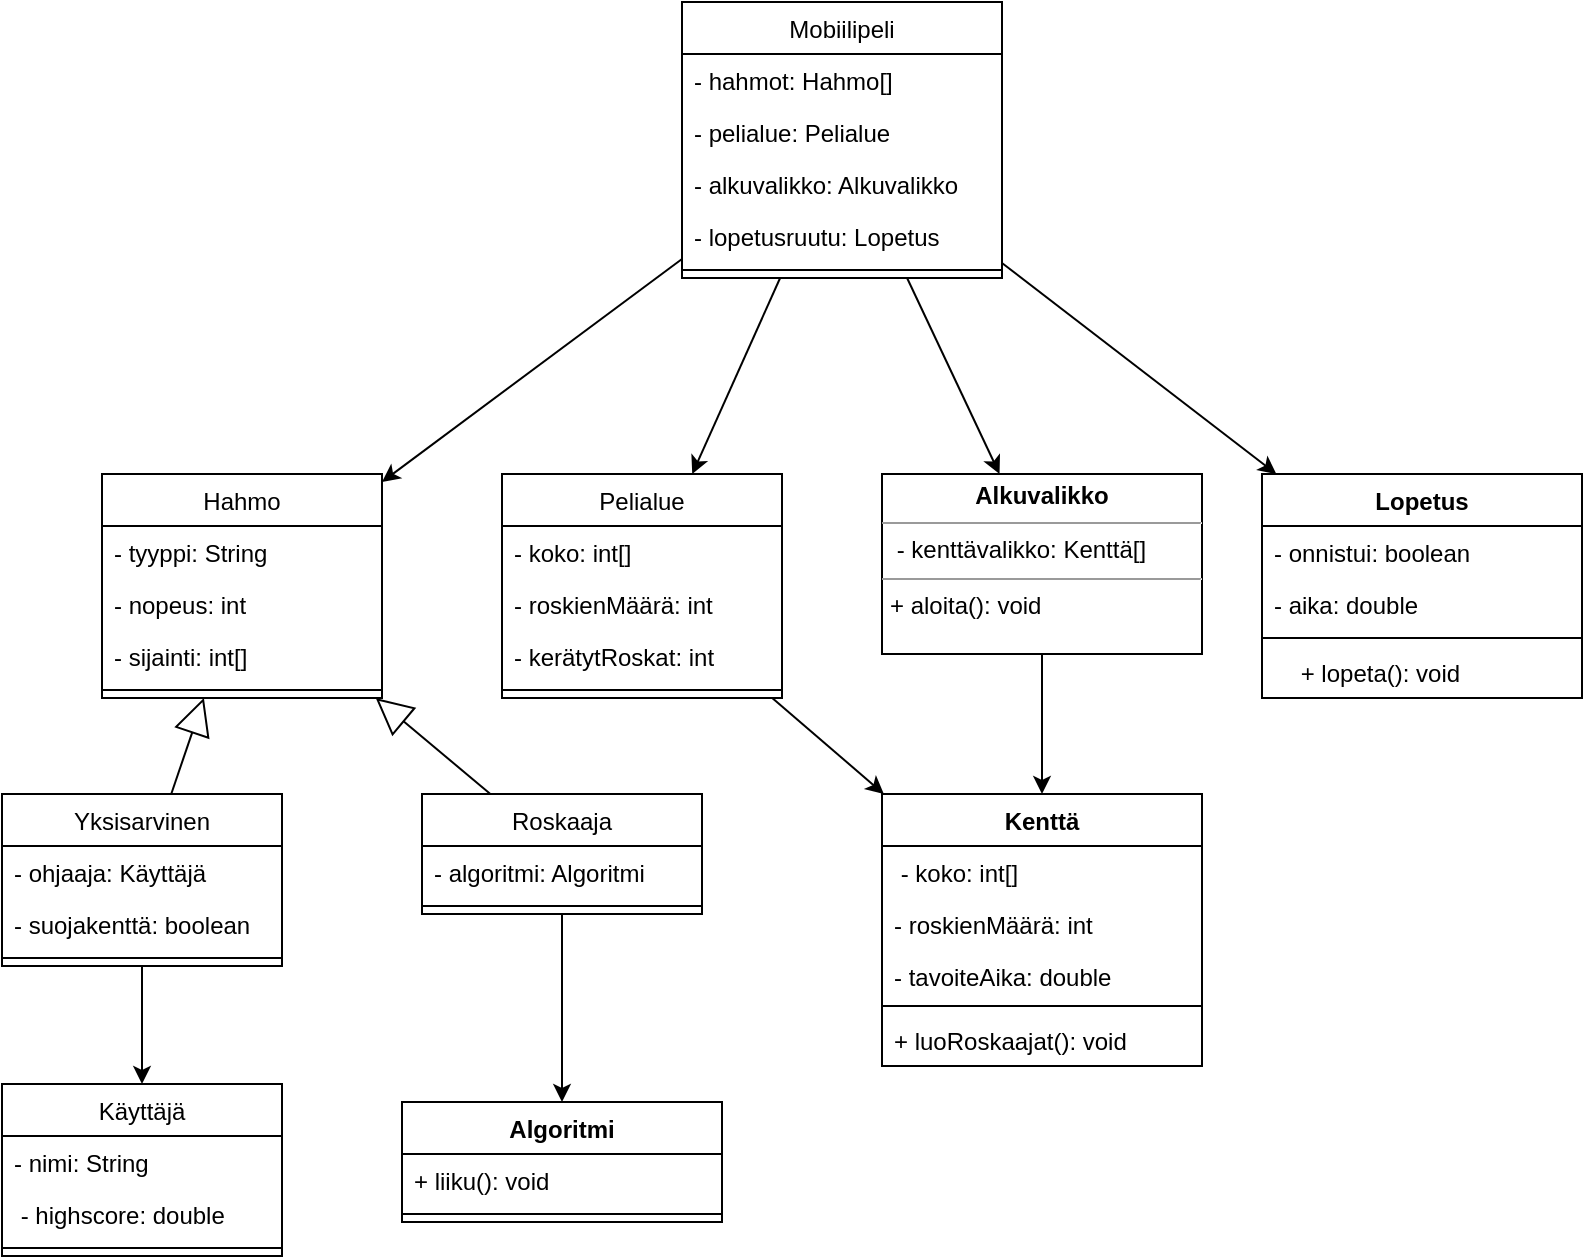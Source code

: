 <mxfile version="20.7.4" type="github"><diagram id="mH3sVM9unLyEOLRj7Xz8" name="Page-1"><mxGraphModel dx="1434" dy="756" grid="1" gridSize="10" guides="1" tooltips="1" connect="1" arrows="1" fold="1" page="1" pageScale="1" pageWidth="850" pageHeight="1100" math="0" shadow="0"><root><mxCell id="0"/><mxCell id="1" parent="0"/><mxCell id="PxzGTjF1yqzHWQhovGDc-8" value="Mobiilipeli" style="swimlane;fontStyle=0;childLayout=stackLayout;horizontal=1;startSize=26;fillColor=none;horizontalStack=0;resizeParent=1;resizeParentMax=0;resizeLast=0;collapsible=1;marginBottom=0;" vertex="1" parent="1"><mxGeometry x="390" y="50" width="160" height="138" as="geometry"/></mxCell><mxCell id="PxzGTjF1yqzHWQhovGDc-9" value="- hahmot: Hahmo[]" style="text;strokeColor=none;fillColor=none;align=left;verticalAlign=top;spacingLeft=4;spacingRight=4;overflow=hidden;rotatable=0;points=[[0,0.5],[1,0.5]];portConstraint=eastwest;" vertex="1" parent="PxzGTjF1yqzHWQhovGDc-8"><mxGeometry y="26" width="160" height="26" as="geometry"/></mxCell><mxCell id="PxzGTjF1yqzHWQhovGDc-10" value="- pelialue: Pelialue" style="text;strokeColor=none;fillColor=none;align=left;verticalAlign=top;spacingLeft=4;spacingRight=4;overflow=hidden;rotatable=0;points=[[0,0.5],[1,0.5]];portConstraint=eastwest;" vertex="1" parent="PxzGTjF1yqzHWQhovGDc-8"><mxGeometry y="52" width="160" height="26" as="geometry"/></mxCell><mxCell id="PxzGTjF1yqzHWQhovGDc-12" value="- alkuvalikko: Alkuvalikko" style="text;strokeColor=none;fillColor=none;align=left;verticalAlign=top;spacingLeft=4;spacingRight=4;overflow=hidden;rotatable=0;points=[[0,0.5],[1,0.5]];portConstraint=eastwest;" vertex="1" parent="PxzGTjF1yqzHWQhovGDc-8"><mxGeometry y="78" width="160" height="26" as="geometry"/></mxCell><mxCell id="PxzGTjF1yqzHWQhovGDc-11" value="- lopetusruutu: Lopetus" style="text;strokeColor=none;fillColor=none;align=left;verticalAlign=top;spacingLeft=4;spacingRight=4;overflow=hidden;rotatable=0;points=[[0,0.5],[1,0.5]];portConstraint=eastwest;" vertex="1" parent="PxzGTjF1yqzHWQhovGDc-8"><mxGeometry y="104" width="160" height="26" as="geometry"/></mxCell><mxCell id="PxzGTjF1yqzHWQhovGDc-70" value="" style="line;strokeWidth=1;fillColor=none;align=left;verticalAlign=middle;spacingTop=-1;spacingLeft=3;spacingRight=3;rotatable=0;labelPosition=right;points=[];portConstraint=eastwest;strokeColor=inherit;" vertex="1" parent="PxzGTjF1yqzHWQhovGDc-8"><mxGeometry y="130" width="160" height="8" as="geometry"/></mxCell><mxCell id="PxzGTjF1yqzHWQhovGDc-13" value="Pelialue" style="swimlane;fontStyle=0;childLayout=stackLayout;horizontal=1;startSize=26;fillColor=none;horizontalStack=0;resizeParent=1;resizeParentMax=0;resizeLast=0;collapsible=1;marginBottom=0;" vertex="1" parent="1"><mxGeometry x="300" y="286" width="140" height="112" as="geometry"/></mxCell><mxCell id="PxzGTjF1yqzHWQhovGDc-14" value="- koko: int[]" style="text;strokeColor=none;fillColor=none;align=left;verticalAlign=top;spacingLeft=4;spacingRight=4;overflow=hidden;rotatable=0;points=[[0,0.5],[1,0.5]];portConstraint=eastwest;" vertex="1" parent="PxzGTjF1yqzHWQhovGDc-13"><mxGeometry y="26" width="140" height="26" as="geometry"/></mxCell><mxCell id="PxzGTjF1yqzHWQhovGDc-15" value="- roskienMäärä: int" style="text;strokeColor=none;fillColor=none;align=left;verticalAlign=top;spacingLeft=4;spacingRight=4;overflow=hidden;rotatable=0;points=[[0,0.5],[1,0.5]];portConstraint=eastwest;" vertex="1" parent="PxzGTjF1yqzHWQhovGDc-13"><mxGeometry y="52" width="140" height="26" as="geometry"/></mxCell><mxCell id="PxzGTjF1yqzHWQhovGDc-16" value="- kerätytRoskat: int" style="text;strokeColor=none;fillColor=none;align=left;verticalAlign=top;spacingLeft=4;spacingRight=4;overflow=hidden;rotatable=0;points=[[0,0.5],[1,0.5]];portConstraint=eastwest;" vertex="1" parent="PxzGTjF1yqzHWQhovGDc-13"><mxGeometry y="78" width="140" height="26" as="geometry"/></mxCell><mxCell id="PxzGTjF1yqzHWQhovGDc-71" value="" style="line;strokeWidth=1;fillColor=none;align=left;verticalAlign=middle;spacingTop=-1;spacingLeft=3;spacingRight=3;rotatable=0;labelPosition=right;points=[];portConstraint=eastwest;strokeColor=inherit;" vertex="1" parent="PxzGTjF1yqzHWQhovGDc-13"><mxGeometry y="104" width="140" height="8" as="geometry"/></mxCell><mxCell id="PxzGTjF1yqzHWQhovGDc-17" value="Hahmo" style="swimlane;fontStyle=0;childLayout=stackLayout;horizontal=1;startSize=26;fillColor=none;horizontalStack=0;resizeParent=1;resizeParentMax=0;resizeLast=0;collapsible=1;marginBottom=0;" vertex="1" parent="1"><mxGeometry x="100" y="286" width="140" height="112" as="geometry"/></mxCell><mxCell id="PxzGTjF1yqzHWQhovGDc-18" value="- tyyppi: String" style="text;strokeColor=none;fillColor=none;align=left;verticalAlign=top;spacingLeft=4;spacingRight=4;overflow=hidden;rotatable=0;points=[[0,0.5],[1,0.5]];portConstraint=eastwest;" vertex="1" parent="PxzGTjF1yqzHWQhovGDc-17"><mxGeometry y="26" width="140" height="26" as="geometry"/></mxCell><mxCell id="PxzGTjF1yqzHWQhovGDc-19" value="- nopeus: int" style="text;strokeColor=none;fillColor=none;align=left;verticalAlign=top;spacingLeft=4;spacingRight=4;overflow=hidden;rotatable=0;points=[[0,0.5],[1,0.5]];portConstraint=eastwest;" vertex="1" parent="PxzGTjF1yqzHWQhovGDc-17"><mxGeometry y="52" width="140" height="26" as="geometry"/></mxCell><mxCell id="PxzGTjF1yqzHWQhovGDc-20" value="- sijainti: int[]" style="text;strokeColor=none;fillColor=none;align=left;verticalAlign=top;spacingLeft=4;spacingRight=4;overflow=hidden;rotatable=0;points=[[0,0.5],[1,0.5]];portConstraint=eastwest;" vertex="1" parent="PxzGTjF1yqzHWQhovGDc-17"><mxGeometry y="78" width="140" height="26" as="geometry"/></mxCell><mxCell id="PxzGTjF1yqzHWQhovGDc-72" value="" style="line;strokeWidth=1;fillColor=none;align=left;verticalAlign=middle;spacingTop=-1;spacingLeft=3;spacingRight=3;rotatable=0;labelPosition=right;points=[];portConstraint=eastwest;strokeColor=inherit;" vertex="1" parent="PxzGTjF1yqzHWQhovGDc-17"><mxGeometry y="104" width="140" height="8" as="geometry"/></mxCell><mxCell id="PxzGTjF1yqzHWQhovGDc-21" value="&lt;p style=&quot;margin:0px;margin-top:4px;text-align:center;&quot;&gt;&lt;b&gt;Alkuvalikko&lt;/b&gt;&lt;/p&gt;&lt;hr size=&quot;1&quot;&gt;&lt;p style=&quot;margin:0px;margin-left:4px;&quot;&gt;&amp;nbsp;- kenttävalikko: Kenttä[]&lt;/p&gt;&lt;hr size=&quot;1&quot;&gt;&lt;p style=&quot;margin:0px;margin-left:4px;&quot;&gt;+ aloita(): void&lt;/p&gt;" style="verticalAlign=top;align=left;overflow=fill;fontSize=12;fontFamily=Helvetica;html=1;" vertex="1" parent="1"><mxGeometry x="490" y="286" width="160" height="90" as="geometry"/></mxCell><mxCell id="PxzGTjF1yqzHWQhovGDc-22" value="Lopetus" style="swimlane;fontStyle=1;align=center;verticalAlign=top;childLayout=stackLayout;horizontal=1;startSize=26;horizontalStack=0;resizeParent=1;resizeParentMax=0;resizeLast=0;collapsible=1;marginBottom=0;" vertex="1" parent="1"><mxGeometry x="680" y="286" width="160" height="112" as="geometry"/></mxCell><mxCell id="PxzGTjF1yqzHWQhovGDc-23" value="- onnistui: boolean" style="text;strokeColor=none;fillColor=none;align=left;verticalAlign=top;spacingLeft=4;spacingRight=4;overflow=hidden;rotatable=0;points=[[0,0.5],[1,0.5]];portConstraint=eastwest;" vertex="1" parent="PxzGTjF1yqzHWQhovGDc-22"><mxGeometry y="26" width="160" height="26" as="geometry"/></mxCell><mxCell id="PxzGTjF1yqzHWQhovGDc-64" value="- aika: double" style="text;strokeColor=none;fillColor=none;align=left;verticalAlign=top;spacingLeft=4;spacingRight=4;overflow=hidden;rotatable=0;points=[[0,0.5],[1,0.5]];portConstraint=eastwest;" vertex="1" parent="PxzGTjF1yqzHWQhovGDc-22"><mxGeometry y="52" width="160" height="26" as="geometry"/></mxCell><mxCell id="PxzGTjF1yqzHWQhovGDc-24" value="" style="line;strokeWidth=1;fillColor=none;align=left;verticalAlign=middle;spacingTop=-1;spacingLeft=3;spacingRight=3;rotatable=0;labelPosition=right;points=[];portConstraint=eastwest;strokeColor=inherit;" vertex="1" parent="PxzGTjF1yqzHWQhovGDc-22"><mxGeometry y="78" width="160" height="8" as="geometry"/></mxCell><mxCell id="PxzGTjF1yqzHWQhovGDc-25" value="    + lopeta(): void" style="text;strokeColor=none;fillColor=none;align=left;verticalAlign=top;spacingLeft=4;spacingRight=4;overflow=hidden;rotatable=0;points=[[0,0.5],[1,0.5]];portConstraint=eastwest;" vertex="1" parent="PxzGTjF1yqzHWQhovGDc-22"><mxGeometry y="86" width="160" height="26" as="geometry"/></mxCell><mxCell id="PxzGTjF1yqzHWQhovGDc-29" value="Kenttä" style="swimlane;fontStyle=1;align=center;verticalAlign=top;childLayout=stackLayout;horizontal=1;startSize=26;horizontalStack=0;resizeParent=1;resizeParentMax=0;resizeLast=0;collapsible=1;marginBottom=0;" vertex="1" parent="1"><mxGeometry x="490" y="446" width="160" height="136" as="geometry"/></mxCell><mxCell id="PxzGTjF1yqzHWQhovGDc-30" value=" - koko: int[]" style="text;strokeColor=none;fillColor=none;align=left;verticalAlign=top;spacingLeft=4;spacingRight=4;overflow=hidden;rotatable=0;points=[[0,0.5],[1,0.5]];portConstraint=eastwest;" vertex="1" parent="PxzGTjF1yqzHWQhovGDc-29"><mxGeometry y="26" width="160" height="26" as="geometry"/></mxCell><mxCell id="PxzGTjF1yqzHWQhovGDc-65" value="- roskienMäärä: int" style="text;strokeColor=none;fillColor=none;align=left;verticalAlign=top;spacingLeft=4;spacingRight=4;overflow=hidden;rotatable=0;points=[[0,0.5],[1,0.5]];portConstraint=eastwest;" vertex="1" parent="PxzGTjF1yqzHWQhovGDc-29"><mxGeometry y="52" width="160" height="26" as="geometry"/></mxCell><mxCell id="PxzGTjF1yqzHWQhovGDc-66" value="- tavoiteAika: double" style="text;strokeColor=none;fillColor=none;align=left;verticalAlign=top;spacingLeft=4;spacingRight=4;overflow=hidden;rotatable=0;points=[[0,0.5],[1,0.5]];portConstraint=eastwest;" vertex="1" parent="PxzGTjF1yqzHWQhovGDc-29"><mxGeometry y="78" width="160" height="24" as="geometry"/></mxCell><mxCell id="PxzGTjF1yqzHWQhovGDc-31" value="" style="line;strokeWidth=1;fillColor=none;align=left;verticalAlign=middle;spacingTop=-1;spacingLeft=3;spacingRight=3;rotatable=0;labelPosition=right;points=[];portConstraint=eastwest;strokeColor=inherit;" vertex="1" parent="PxzGTjF1yqzHWQhovGDc-29"><mxGeometry y="102" width="160" height="8" as="geometry"/></mxCell><mxCell id="PxzGTjF1yqzHWQhovGDc-32" value="+ luoRoskaajat(): void" style="text;strokeColor=none;fillColor=none;align=left;verticalAlign=top;spacingLeft=4;spacingRight=4;overflow=hidden;rotatable=0;points=[[0,0.5],[1,0.5]];portConstraint=eastwest;" vertex="1" parent="PxzGTjF1yqzHWQhovGDc-29"><mxGeometry y="110" width="160" height="26" as="geometry"/></mxCell><mxCell id="PxzGTjF1yqzHWQhovGDc-37" value="Roskaaja" style="swimlane;fontStyle=0;childLayout=stackLayout;horizontal=1;startSize=26;fillColor=none;horizontalStack=0;resizeParent=1;resizeParentMax=0;resizeLast=0;collapsible=1;marginBottom=0;" vertex="1" parent="1"><mxGeometry x="260" y="446" width="140" height="60" as="geometry"/></mxCell><mxCell id="PxzGTjF1yqzHWQhovGDc-38" value="- algoritmi: Algoritmi" style="text;strokeColor=none;fillColor=none;align=left;verticalAlign=top;spacingLeft=4;spacingRight=4;overflow=hidden;rotatable=0;points=[[0,0.5],[1,0.5]];portConstraint=eastwest;" vertex="1" parent="PxzGTjF1yqzHWQhovGDc-37"><mxGeometry y="26" width="140" height="26" as="geometry"/></mxCell><mxCell id="PxzGTjF1yqzHWQhovGDc-67" value="" style="line;strokeWidth=1;fillColor=none;align=left;verticalAlign=middle;spacingTop=-1;spacingLeft=3;spacingRight=3;rotatable=0;labelPosition=right;points=[];portConstraint=eastwest;strokeColor=inherit;" vertex="1" parent="PxzGTjF1yqzHWQhovGDc-37"><mxGeometry y="52" width="140" height="8" as="geometry"/></mxCell><mxCell id="PxzGTjF1yqzHWQhovGDc-41" value="Yksisarvinen" style="swimlane;fontStyle=0;childLayout=stackLayout;horizontal=1;startSize=26;fillColor=none;horizontalStack=0;resizeParent=1;resizeParentMax=0;resizeLast=0;collapsible=1;marginBottom=0;" vertex="1" parent="1"><mxGeometry x="50" y="446" width="140" height="86" as="geometry"/></mxCell><mxCell id="PxzGTjF1yqzHWQhovGDc-42" value="- ohjaaja: Käyttäjä" style="text;strokeColor=none;fillColor=none;align=left;verticalAlign=top;spacingLeft=4;spacingRight=4;overflow=hidden;rotatable=0;points=[[0,0.5],[1,0.5]];portConstraint=eastwest;" vertex="1" parent="PxzGTjF1yqzHWQhovGDc-41"><mxGeometry y="26" width="140" height="26" as="geometry"/></mxCell><mxCell id="PxzGTjF1yqzHWQhovGDc-43" value="- suojakenttä: boolean" style="text;strokeColor=none;fillColor=none;align=left;verticalAlign=top;spacingLeft=4;spacingRight=4;overflow=hidden;rotatable=0;points=[[0,0.5],[1,0.5]];portConstraint=eastwest;" vertex="1" parent="PxzGTjF1yqzHWQhovGDc-41"><mxGeometry y="52" width="140" height="26" as="geometry"/></mxCell><mxCell id="PxzGTjF1yqzHWQhovGDc-68" value="" style="line;strokeWidth=1;fillColor=none;align=left;verticalAlign=middle;spacingTop=-1;spacingLeft=3;spacingRight=3;rotatable=0;labelPosition=right;points=[];portConstraint=eastwest;strokeColor=inherit;" vertex="1" parent="PxzGTjF1yqzHWQhovGDc-41"><mxGeometry y="78" width="140" height="8" as="geometry"/></mxCell><mxCell id="PxzGTjF1yqzHWQhovGDc-45" value="Algoritmi" style="swimlane;fontStyle=1;align=center;verticalAlign=top;childLayout=stackLayout;horizontal=1;startSize=26;horizontalStack=0;resizeParent=1;resizeParentMax=0;resizeLast=0;collapsible=1;marginBottom=0;" vertex="1" parent="1"><mxGeometry x="250" y="600" width="160" height="60" as="geometry"/></mxCell><mxCell id="PxzGTjF1yqzHWQhovGDc-46" value="+ liiku(): void" style="text;strokeColor=none;fillColor=none;align=left;verticalAlign=top;spacingLeft=4;spacingRight=4;overflow=hidden;rotatable=0;points=[[0,0.5],[1,0.5]];portConstraint=eastwest;" vertex="1" parent="PxzGTjF1yqzHWQhovGDc-45"><mxGeometry y="26" width="160" height="26" as="geometry"/></mxCell><mxCell id="PxzGTjF1yqzHWQhovGDc-47" value="" style="line;strokeWidth=1;fillColor=none;align=left;verticalAlign=middle;spacingTop=-1;spacingLeft=3;spacingRight=3;rotatable=0;labelPosition=right;points=[];portConstraint=eastwest;strokeColor=inherit;" vertex="1" parent="PxzGTjF1yqzHWQhovGDc-45"><mxGeometry y="52" width="160" height="8" as="geometry"/></mxCell><mxCell id="PxzGTjF1yqzHWQhovGDc-49" value="Käyttäjä" style="swimlane;fontStyle=0;childLayout=stackLayout;horizontal=1;startSize=26;fillColor=none;horizontalStack=0;resizeParent=1;resizeParentMax=0;resizeLast=0;collapsible=1;marginBottom=0;" vertex="1" parent="1"><mxGeometry x="50" y="591" width="140" height="86" as="geometry"/></mxCell><mxCell id="PxzGTjF1yqzHWQhovGDc-50" value="- nimi: String" style="text;strokeColor=none;fillColor=none;align=left;verticalAlign=top;spacingLeft=4;spacingRight=4;overflow=hidden;rotatable=0;points=[[0,0.5],[1,0.5]];portConstraint=eastwest;" vertex="1" parent="PxzGTjF1yqzHWQhovGDc-49"><mxGeometry y="26" width="140" height="26" as="geometry"/></mxCell><mxCell id="PxzGTjF1yqzHWQhovGDc-51" value=" - highscore: double" style="text;strokeColor=none;fillColor=none;align=left;verticalAlign=top;spacingLeft=4;spacingRight=4;overflow=hidden;rotatable=0;points=[[0,0.5],[1,0.5]];portConstraint=eastwest;" vertex="1" parent="PxzGTjF1yqzHWQhovGDc-49"><mxGeometry y="52" width="140" height="26" as="geometry"/></mxCell><mxCell id="PxzGTjF1yqzHWQhovGDc-69" value="" style="line;strokeWidth=1;fillColor=none;align=left;verticalAlign=middle;spacingTop=-1;spacingLeft=3;spacingRight=3;rotatable=0;labelPosition=right;points=[];portConstraint=eastwest;strokeColor=inherit;" vertex="1" parent="PxzGTjF1yqzHWQhovGDc-49"><mxGeometry y="78" width="140" height="8" as="geometry"/></mxCell><mxCell id="PxzGTjF1yqzHWQhovGDc-53" value="" style="endArrow=classic;html=1;rounded=0;" edge="1" parent="1" source="PxzGTjF1yqzHWQhovGDc-8" target="PxzGTjF1yqzHWQhovGDc-13"><mxGeometry width="50" height="50" relative="1" as="geometry"><mxPoint x="400" y="420" as="sourcePoint"/><mxPoint x="450" y="370" as="targetPoint"/></mxGeometry></mxCell><mxCell id="PxzGTjF1yqzHWQhovGDc-54" value="" style="endArrow=classic;html=1;rounded=0;" edge="1" parent="1" source="PxzGTjF1yqzHWQhovGDc-8" target="PxzGTjF1yqzHWQhovGDc-21"><mxGeometry width="50" height="50" relative="1" as="geometry"><mxPoint x="410" y="430" as="sourcePoint"/><mxPoint x="460" y="380" as="targetPoint"/></mxGeometry></mxCell><mxCell id="PxzGTjF1yqzHWQhovGDc-55" value="" style="endArrow=classic;html=1;rounded=0;" edge="1" parent="1" source="PxzGTjF1yqzHWQhovGDc-8" target="PxzGTjF1yqzHWQhovGDc-22"><mxGeometry width="50" height="50" relative="1" as="geometry"><mxPoint x="420" y="440" as="sourcePoint"/><mxPoint x="470" y="390" as="targetPoint"/></mxGeometry></mxCell><mxCell id="PxzGTjF1yqzHWQhovGDc-56" value="" style="endArrow=classic;html=1;rounded=0;" edge="1" parent="1" source="PxzGTjF1yqzHWQhovGDc-8" target="PxzGTjF1yqzHWQhovGDc-17"><mxGeometry width="50" height="50" relative="1" as="geometry"><mxPoint x="430" y="450" as="sourcePoint"/><mxPoint x="480" y="400" as="targetPoint"/></mxGeometry></mxCell><mxCell id="PxzGTjF1yqzHWQhovGDc-58" value="" style="endArrow=classic;html=1;rounded=0;" edge="1" parent="1" source="PxzGTjF1yqzHWQhovGDc-13" target="PxzGTjF1yqzHWQhovGDc-29"><mxGeometry width="50" height="50" relative="1" as="geometry"><mxPoint x="440" y="460" as="sourcePoint"/><mxPoint x="490" y="410" as="targetPoint"/></mxGeometry></mxCell><mxCell id="PxzGTjF1yqzHWQhovGDc-59" value="" style="endArrow=classic;html=1;rounded=0;" edge="1" parent="1" source="PxzGTjF1yqzHWQhovGDc-21" target="PxzGTjF1yqzHWQhovGDc-29"><mxGeometry width="50" height="50" relative="1" as="geometry"><mxPoint x="450" y="470" as="sourcePoint"/><mxPoint x="500" y="420" as="targetPoint"/></mxGeometry></mxCell><mxCell id="PxzGTjF1yqzHWQhovGDc-60" value="" style="endArrow=block;endSize=16;endFill=0;html=1;rounded=0;" edge="1" parent="1" source="PxzGTjF1yqzHWQhovGDc-37" target="PxzGTjF1yqzHWQhovGDc-17"><mxGeometry width="160" relative="1" as="geometry"><mxPoint x="340" y="390" as="sourcePoint"/><mxPoint x="500" y="390" as="targetPoint"/></mxGeometry></mxCell><mxCell id="PxzGTjF1yqzHWQhovGDc-61" value="" style="endArrow=block;endSize=16;endFill=0;html=1;rounded=0;" edge="1" parent="1" source="PxzGTjF1yqzHWQhovGDc-41" target="PxzGTjF1yqzHWQhovGDc-17"><mxGeometry width="160" relative="1" as="geometry"><mxPoint x="288" y="456" as="sourcePoint"/><mxPoint x="232" y="400" as="targetPoint"/></mxGeometry></mxCell><mxCell id="PxzGTjF1yqzHWQhovGDc-62" value="" style="endArrow=classic;html=1;rounded=0;" edge="1" parent="1" source="PxzGTjF1yqzHWQhovGDc-41" target="PxzGTjF1yqzHWQhovGDc-49"><mxGeometry width="50" height="50" relative="1" as="geometry"><mxPoint x="450.852" y="190" as="sourcePoint"/><mxPoint x="403.318" y="296" as="targetPoint"/></mxGeometry></mxCell><mxCell id="PxzGTjF1yqzHWQhovGDc-63" value="" style="endArrow=classic;html=1;rounded=0;" edge="1" parent="1" source="PxzGTjF1yqzHWQhovGDc-37" target="PxzGTjF1yqzHWQhovGDc-45"><mxGeometry width="50" height="50" relative="1" as="geometry"><mxPoint x="460.852" y="200" as="sourcePoint"/><mxPoint x="413.318" y="306" as="targetPoint"/></mxGeometry></mxCell></root></mxGraphModel></diagram></mxfile>